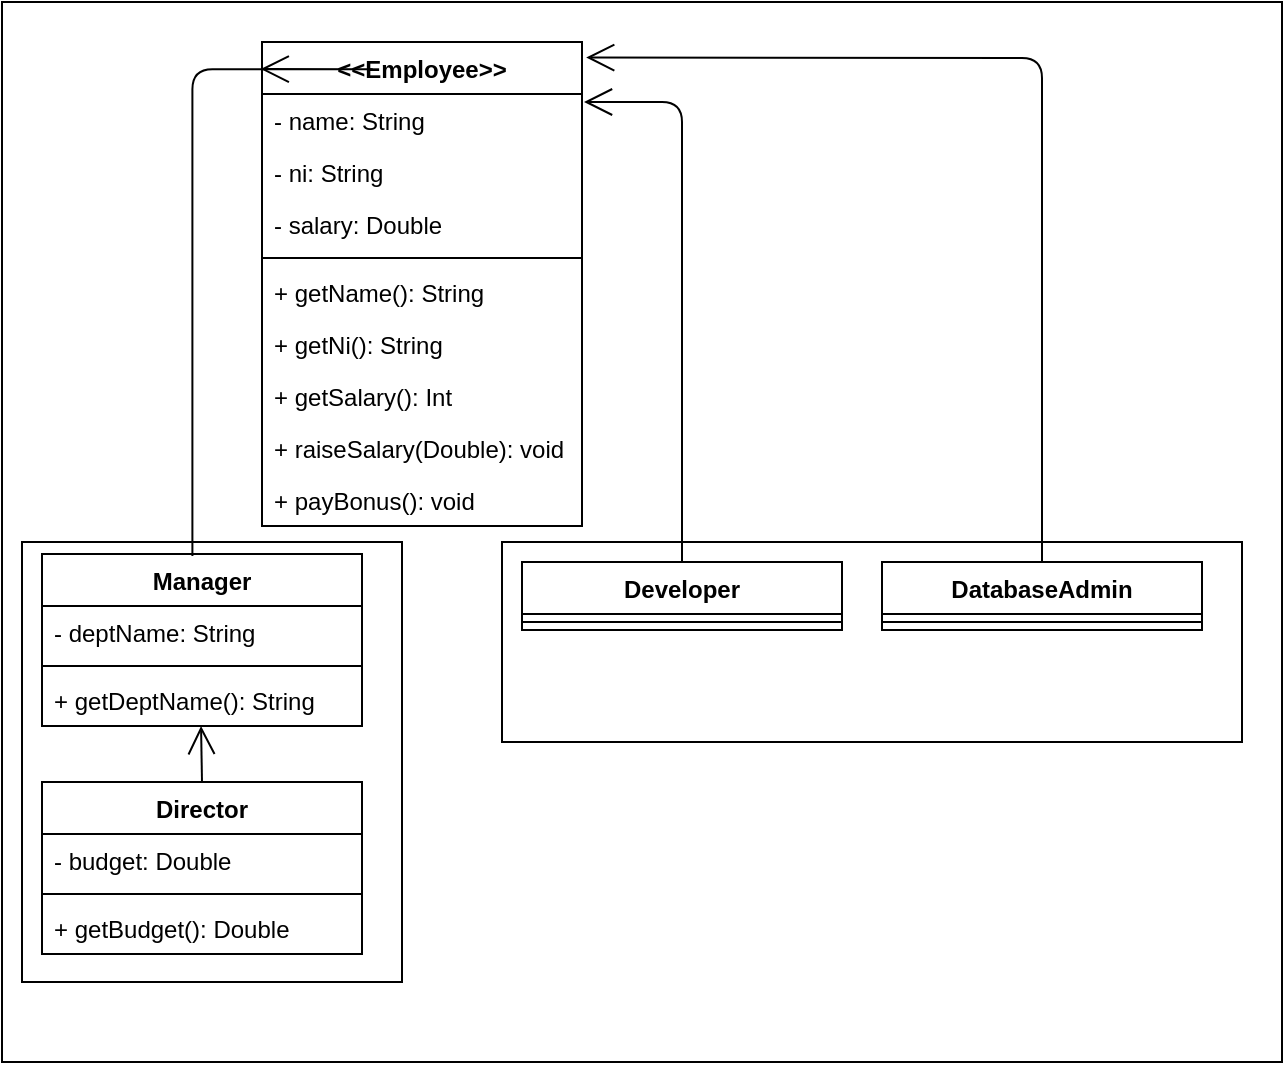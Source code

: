 <mxfile version="14.1.8" type="device"><diagram id="C5RBs43oDa-KdzZeNtuy" name="Page-1"><mxGraphModel dx="1508" dy="613" grid="1" gridSize="10" guides="1" tooltips="1" connect="1" arrows="1" fold="1" page="1" pageScale="1" pageWidth="827" pageHeight="1169" math="0" shadow="0"><root><mxCell id="WIyWlLk6GJQsqaUBKTNV-0"/><mxCell id="WIyWlLk6GJQsqaUBKTNV-1" parent="WIyWlLk6GJQsqaUBKTNV-0"/><mxCell id="2dGeX9V6WwWzI6u2Temr-71" value="" style="rounded=0;whiteSpace=wrap;html=1;shadow=0;" vertex="1" parent="WIyWlLk6GJQsqaUBKTNV-1"><mxGeometry x="-40" width="640" height="530" as="geometry"/></mxCell><mxCell id="2dGeX9V6WwWzI6u2Temr-73" value="" style="rounded=0;whiteSpace=wrap;html=1;shadow=0;" vertex="1" parent="WIyWlLk6GJQsqaUBKTNV-1"><mxGeometry x="-30" y="270" width="190" height="220" as="geometry"/></mxCell><mxCell id="2dGeX9V6WwWzI6u2Temr-72" value="" style="rounded=0;whiteSpace=wrap;html=1;shadow=0;" vertex="1" parent="WIyWlLk6GJQsqaUBKTNV-1"><mxGeometry x="210" y="270" width="370" height="100" as="geometry"/></mxCell><mxCell id="2dGeX9V6WwWzI6u2Temr-13" value="&lt;&lt;Employee&gt;&gt;" style="swimlane;fontStyle=1;align=center;verticalAlign=top;childLayout=stackLayout;horizontal=1;startSize=26;horizontalStack=0;resizeParent=1;resizeParentMax=0;resizeLast=0;collapsible=1;marginBottom=0;" vertex="1" parent="WIyWlLk6GJQsqaUBKTNV-1"><mxGeometry x="90" y="20" width="160" height="242" as="geometry"/></mxCell><mxCell id="2dGeX9V6WwWzI6u2Temr-14" value="- name: String" style="text;strokeColor=none;fillColor=none;align=left;verticalAlign=top;spacingLeft=4;spacingRight=4;overflow=hidden;rotatable=0;points=[[0,0.5],[1,0.5]];portConstraint=eastwest;" vertex="1" parent="2dGeX9V6WwWzI6u2Temr-13"><mxGeometry y="26" width="160" height="26" as="geometry"/></mxCell><mxCell id="2dGeX9V6WwWzI6u2Temr-17" value="- ni: String" style="text;strokeColor=none;fillColor=none;align=left;verticalAlign=top;spacingLeft=4;spacingRight=4;overflow=hidden;rotatable=0;points=[[0,0.5],[1,0.5]];portConstraint=eastwest;" vertex="1" parent="2dGeX9V6WwWzI6u2Temr-13"><mxGeometry y="52" width="160" height="26" as="geometry"/></mxCell><mxCell id="2dGeX9V6WwWzI6u2Temr-22" value="- salary: Double" style="text;strokeColor=none;fillColor=none;align=left;verticalAlign=top;spacingLeft=4;spacingRight=4;overflow=hidden;rotatable=0;points=[[0,0.5],[1,0.5]];portConstraint=eastwest;" vertex="1" parent="2dGeX9V6WwWzI6u2Temr-13"><mxGeometry y="78" width="160" height="26" as="geometry"/></mxCell><mxCell id="2dGeX9V6WwWzI6u2Temr-15" value="" style="line;strokeWidth=1;fillColor=none;align=left;verticalAlign=middle;spacingTop=-1;spacingLeft=3;spacingRight=3;rotatable=0;labelPosition=right;points=[];portConstraint=eastwest;" vertex="1" parent="2dGeX9V6WwWzI6u2Temr-13"><mxGeometry y="104" width="160" height="8" as="geometry"/></mxCell><mxCell id="2dGeX9V6WwWzI6u2Temr-16" value="+ getName(): String" style="text;strokeColor=none;fillColor=none;align=left;verticalAlign=top;spacingLeft=4;spacingRight=4;overflow=hidden;rotatable=0;points=[[0,0.5],[1,0.5]];portConstraint=eastwest;" vertex="1" parent="2dGeX9V6WwWzI6u2Temr-13"><mxGeometry y="112" width="160" height="26" as="geometry"/></mxCell><mxCell id="2dGeX9V6WwWzI6u2Temr-29" value="+ getNi(): String" style="text;strokeColor=none;fillColor=none;align=left;verticalAlign=top;spacingLeft=4;spacingRight=4;overflow=hidden;rotatable=0;points=[[0,0.5],[1,0.5]];portConstraint=eastwest;" vertex="1" parent="2dGeX9V6WwWzI6u2Temr-13"><mxGeometry y="138" width="160" height="26" as="geometry"/></mxCell><mxCell id="2dGeX9V6WwWzI6u2Temr-30" value="+ getSalary(): Int" style="text;strokeColor=none;fillColor=none;align=left;verticalAlign=top;spacingLeft=4;spacingRight=4;overflow=hidden;rotatable=0;points=[[0,0.5],[1,0.5]];portConstraint=eastwest;" vertex="1" parent="2dGeX9V6WwWzI6u2Temr-13"><mxGeometry y="164" width="160" height="26" as="geometry"/></mxCell><mxCell id="2dGeX9V6WwWzI6u2Temr-31" value="+ raiseSalary(Double): void" style="text;strokeColor=none;fillColor=none;align=left;verticalAlign=top;spacingLeft=4;spacingRight=4;overflow=hidden;rotatable=0;points=[[0,0.5],[1,0.5]];portConstraint=eastwest;" vertex="1" parent="2dGeX9V6WwWzI6u2Temr-13"><mxGeometry y="190" width="160" height="26" as="geometry"/></mxCell><mxCell id="2dGeX9V6WwWzI6u2Temr-32" value="+ payBonus(): void" style="text;strokeColor=none;fillColor=none;align=left;verticalAlign=top;spacingLeft=4;spacingRight=4;overflow=hidden;rotatable=0;points=[[0,0.5],[1,0.5]];portConstraint=eastwest;" vertex="1" parent="2dGeX9V6WwWzI6u2Temr-13"><mxGeometry y="216" width="160" height="26" as="geometry"/></mxCell><mxCell id="2dGeX9V6WwWzI6u2Temr-34" value="Manager" style="swimlane;fontStyle=1;align=center;verticalAlign=top;childLayout=stackLayout;horizontal=1;startSize=26;horizontalStack=0;resizeParent=1;resizeParentMax=0;resizeLast=0;collapsible=1;marginBottom=0;" vertex="1" parent="WIyWlLk6GJQsqaUBKTNV-1"><mxGeometry x="-20" y="276" width="160" height="86" as="geometry"/></mxCell><mxCell id="2dGeX9V6WwWzI6u2Temr-35" value="- deptName: String" style="text;strokeColor=none;fillColor=none;align=left;verticalAlign=top;spacingLeft=4;spacingRight=4;overflow=hidden;rotatable=0;points=[[0,0.5],[1,0.5]];portConstraint=eastwest;" vertex="1" parent="2dGeX9V6WwWzI6u2Temr-34"><mxGeometry y="26" width="160" height="26" as="geometry"/></mxCell><mxCell id="2dGeX9V6WwWzI6u2Temr-38" value="" style="line;strokeWidth=1;fillColor=none;align=left;verticalAlign=middle;spacingTop=-1;spacingLeft=3;spacingRight=3;rotatable=0;labelPosition=right;points=[];portConstraint=eastwest;" vertex="1" parent="2dGeX9V6WwWzI6u2Temr-34"><mxGeometry y="52" width="160" height="8" as="geometry"/></mxCell><mxCell id="2dGeX9V6WwWzI6u2Temr-43" value="+ getDeptName(): String" style="text;strokeColor=none;fillColor=none;align=left;verticalAlign=top;spacingLeft=4;spacingRight=4;overflow=hidden;rotatable=0;points=[[0,0.5],[1,0.5]];portConstraint=eastwest;" vertex="1" parent="2dGeX9V6WwWzI6u2Temr-34"><mxGeometry y="60" width="160" height="26" as="geometry"/></mxCell><mxCell id="2dGeX9V6WwWzI6u2Temr-74" value="Director" style="swimlane;fontStyle=1;align=center;verticalAlign=top;childLayout=stackLayout;horizontal=1;startSize=26;horizontalStack=0;resizeParent=1;resizeParentMax=0;resizeLast=0;collapsible=1;marginBottom=0;" vertex="1" parent="WIyWlLk6GJQsqaUBKTNV-1"><mxGeometry x="-20" y="390" width="160" height="86" as="geometry"/></mxCell><mxCell id="2dGeX9V6WwWzI6u2Temr-75" value="- budget: Double" style="text;strokeColor=none;fillColor=none;align=left;verticalAlign=top;spacingLeft=4;spacingRight=4;overflow=hidden;rotatable=0;points=[[0,0.5],[1,0.5]];portConstraint=eastwest;" vertex="1" parent="2dGeX9V6WwWzI6u2Temr-74"><mxGeometry y="26" width="160" height="26" as="geometry"/></mxCell><mxCell id="2dGeX9V6WwWzI6u2Temr-76" value="" style="line;strokeWidth=1;fillColor=none;align=left;verticalAlign=middle;spacingTop=-1;spacingLeft=3;spacingRight=3;rotatable=0;labelPosition=right;points=[];portConstraint=eastwest;" vertex="1" parent="2dGeX9V6WwWzI6u2Temr-74"><mxGeometry y="52" width="160" height="8" as="geometry"/></mxCell><mxCell id="2dGeX9V6WwWzI6u2Temr-77" value="+ getBudget(): Double" style="text;strokeColor=none;fillColor=none;align=left;verticalAlign=top;spacingLeft=4;spacingRight=4;overflow=hidden;rotatable=0;points=[[0,0.5],[1,0.5]];portConstraint=eastwest;" vertex="1" parent="2dGeX9V6WwWzI6u2Temr-74"><mxGeometry y="60" width="160" height="26" as="geometry"/></mxCell><mxCell id="2dGeX9V6WwWzI6u2Temr-61" value="Developer" style="swimlane;fontStyle=1;align=center;verticalAlign=top;childLayout=stackLayout;horizontal=1;startSize=26;horizontalStack=0;resizeParent=1;resizeParentMax=0;resizeLast=0;collapsible=1;marginBottom=0;" vertex="1" parent="WIyWlLk6GJQsqaUBKTNV-1"><mxGeometry x="220" y="280" width="160" height="34" as="geometry"/></mxCell><mxCell id="2dGeX9V6WwWzI6u2Temr-63" value="" style="line;strokeWidth=1;fillColor=none;align=left;verticalAlign=middle;spacingTop=-1;spacingLeft=3;spacingRight=3;rotatable=0;labelPosition=right;points=[];portConstraint=eastwest;" vertex="1" parent="2dGeX9V6WwWzI6u2Temr-61"><mxGeometry y="26" width="160" height="8" as="geometry"/></mxCell><mxCell id="2dGeX9V6WwWzI6u2Temr-66" value="DatabaseAdmin" style="swimlane;fontStyle=1;align=center;verticalAlign=top;childLayout=stackLayout;horizontal=1;startSize=26;horizontalStack=0;resizeParent=1;resizeParentMax=0;resizeLast=0;collapsible=1;marginBottom=0;" vertex="1" parent="WIyWlLk6GJQsqaUBKTNV-1"><mxGeometry x="400" y="280" width="160" height="34" as="geometry"/></mxCell><mxCell id="2dGeX9V6WwWzI6u2Temr-68" value="" style="line;strokeWidth=1;fillColor=none;align=left;verticalAlign=middle;spacingTop=-1;spacingLeft=3;spacingRight=3;rotatable=0;labelPosition=right;points=[];portConstraint=eastwest;" vertex="1" parent="2dGeX9V6WwWzI6u2Temr-66"><mxGeometry y="26" width="160" height="8" as="geometry"/></mxCell><mxCell id="2dGeX9V6WwWzI6u2Temr-60" value="" style="endArrow=open;endFill=1;endSize=12;html=1;exitX=0.47;exitY=0.012;exitDx=0;exitDy=0;exitPerimeter=0;entryX=-0.004;entryY=0.056;entryDx=0;entryDy=0;entryPerimeter=0;edgeStyle=orthogonalEdgeStyle;" edge="1" parent="WIyWlLk6GJQsqaUBKTNV-1" source="2dGeX9V6WwWzI6u2Temr-34" target="2dGeX9V6WwWzI6u2Temr-13"><mxGeometry width="160" relative="1" as="geometry"><mxPoint x="40" y="210" as="sourcePoint"/><mxPoint x="200" y="210" as="targetPoint"/></mxGeometry></mxCell><mxCell id="2dGeX9V6WwWzI6u2Temr-65" value="" style="endArrow=open;endFill=1;endSize=12;html=1;exitX=0.5;exitY=0;exitDx=0;exitDy=0;edgeStyle=orthogonalEdgeStyle;" edge="1" parent="WIyWlLk6GJQsqaUBKTNV-1" source="2dGeX9V6WwWzI6u2Temr-61"><mxGeometry width="160" relative="1" as="geometry"><mxPoint x="190" y="310" as="sourcePoint"/><mxPoint x="251" y="50" as="targetPoint"/><Array as="points"><mxPoint x="300" y="50"/><mxPoint x="251" y="50"/></Array></mxGeometry></mxCell><mxCell id="2dGeX9V6WwWzI6u2Temr-70" value="" style="endArrow=open;endFill=1;endSize=12;html=1;exitX=0.5;exitY=0;exitDx=0;exitDy=0;entryX=1.013;entryY=0.032;entryDx=0;entryDy=0;entryPerimeter=0;" edge="1" parent="WIyWlLk6GJQsqaUBKTNV-1" source="2dGeX9V6WwWzI6u2Temr-66" target="2dGeX9V6WwWzI6u2Temr-13"><mxGeometry width="160" relative="1" as="geometry"><mxPoint x="190" y="310" as="sourcePoint"/><mxPoint x="350" y="310" as="targetPoint"/><Array as="points"><mxPoint x="480" y="28"/></Array></mxGeometry></mxCell><mxCell id="2dGeX9V6WwWzI6u2Temr-79" value="" style="endArrow=open;endFill=1;endSize=12;html=1;exitX=0.5;exitY=0;exitDx=0;exitDy=0;entryX=0.497;entryY=1;entryDx=0;entryDy=0;entryPerimeter=0;" edge="1" parent="WIyWlLk6GJQsqaUBKTNV-1" source="2dGeX9V6WwWzI6u2Temr-74" target="2dGeX9V6WwWzI6u2Temr-43"><mxGeometry width="160" relative="1" as="geometry"><mxPoint x="200" y="420" as="sourcePoint"/><mxPoint x="360" y="420" as="targetPoint"/></mxGeometry></mxCell></root></mxGraphModel></diagram></mxfile>